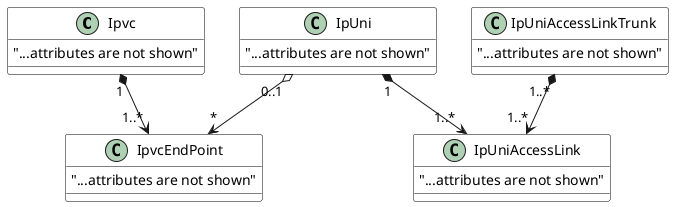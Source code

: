 @startuml
skinparam {
    ClassBackgroundColor White
    ClassBorderColor Black
}

class Ipvc {
    "...attributes are not shown"
}

class IpvcEndPoint {
    "...attributes are not shown"
}

class IpUni {
    "...attributes are not shown"
}

class IpUniAccessLink {
    "...attributes are not shown"
}

class IpUniAccessLinkTrunk {
    "...attributes are not shown"
}


Ipvc "1" *-->"1..*" IpvcEndPoint
IpUni "0..1" o-->"*" IpvcEndPoint
IpUni "1" *-->"1..*" IpUniAccessLink
IpUniAccessLinkTrunk "1..*" *--> "1..*" IpUniAccessLink


@enduml